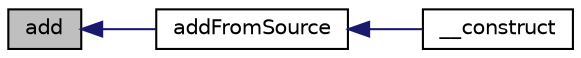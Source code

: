 digraph "add"
{
  edge [fontname="Helvetica",fontsize="10",labelfontname="Helvetica",labelfontsize="10"];
  node [fontname="Helvetica",fontsize="10",shape=record];
  rankdir="LR";
  Node9 [label="add",height=0.2,width=0.4,color="black", fillcolor="grey75", style="filled", fontcolor="black"];
  Node9 -> Node10 [dir="back",color="midnightblue",fontsize="10",style="solid",fontname="Helvetica"];
  Node10 [label="addFromSource",height=0.2,width=0.4,color="black", fillcolor="white", style="filled",URL="$class_p_h_p_excel___hash_table.html#a7aefda922200684ba5337adbb828140f"];
  Node10 -> Node11 [dir="back",color="midnightblue",fontsize="10",style="solid",fontname="Helvetica"];
  Node11 [label="__construct",height=0.2,width=0.4,color="black", fillcolor="white", style="filled",URL="$class_p_h_p_excel___hash_table.html#abd41db3fc6a62b834399e4f420fbc8f6"];
}
